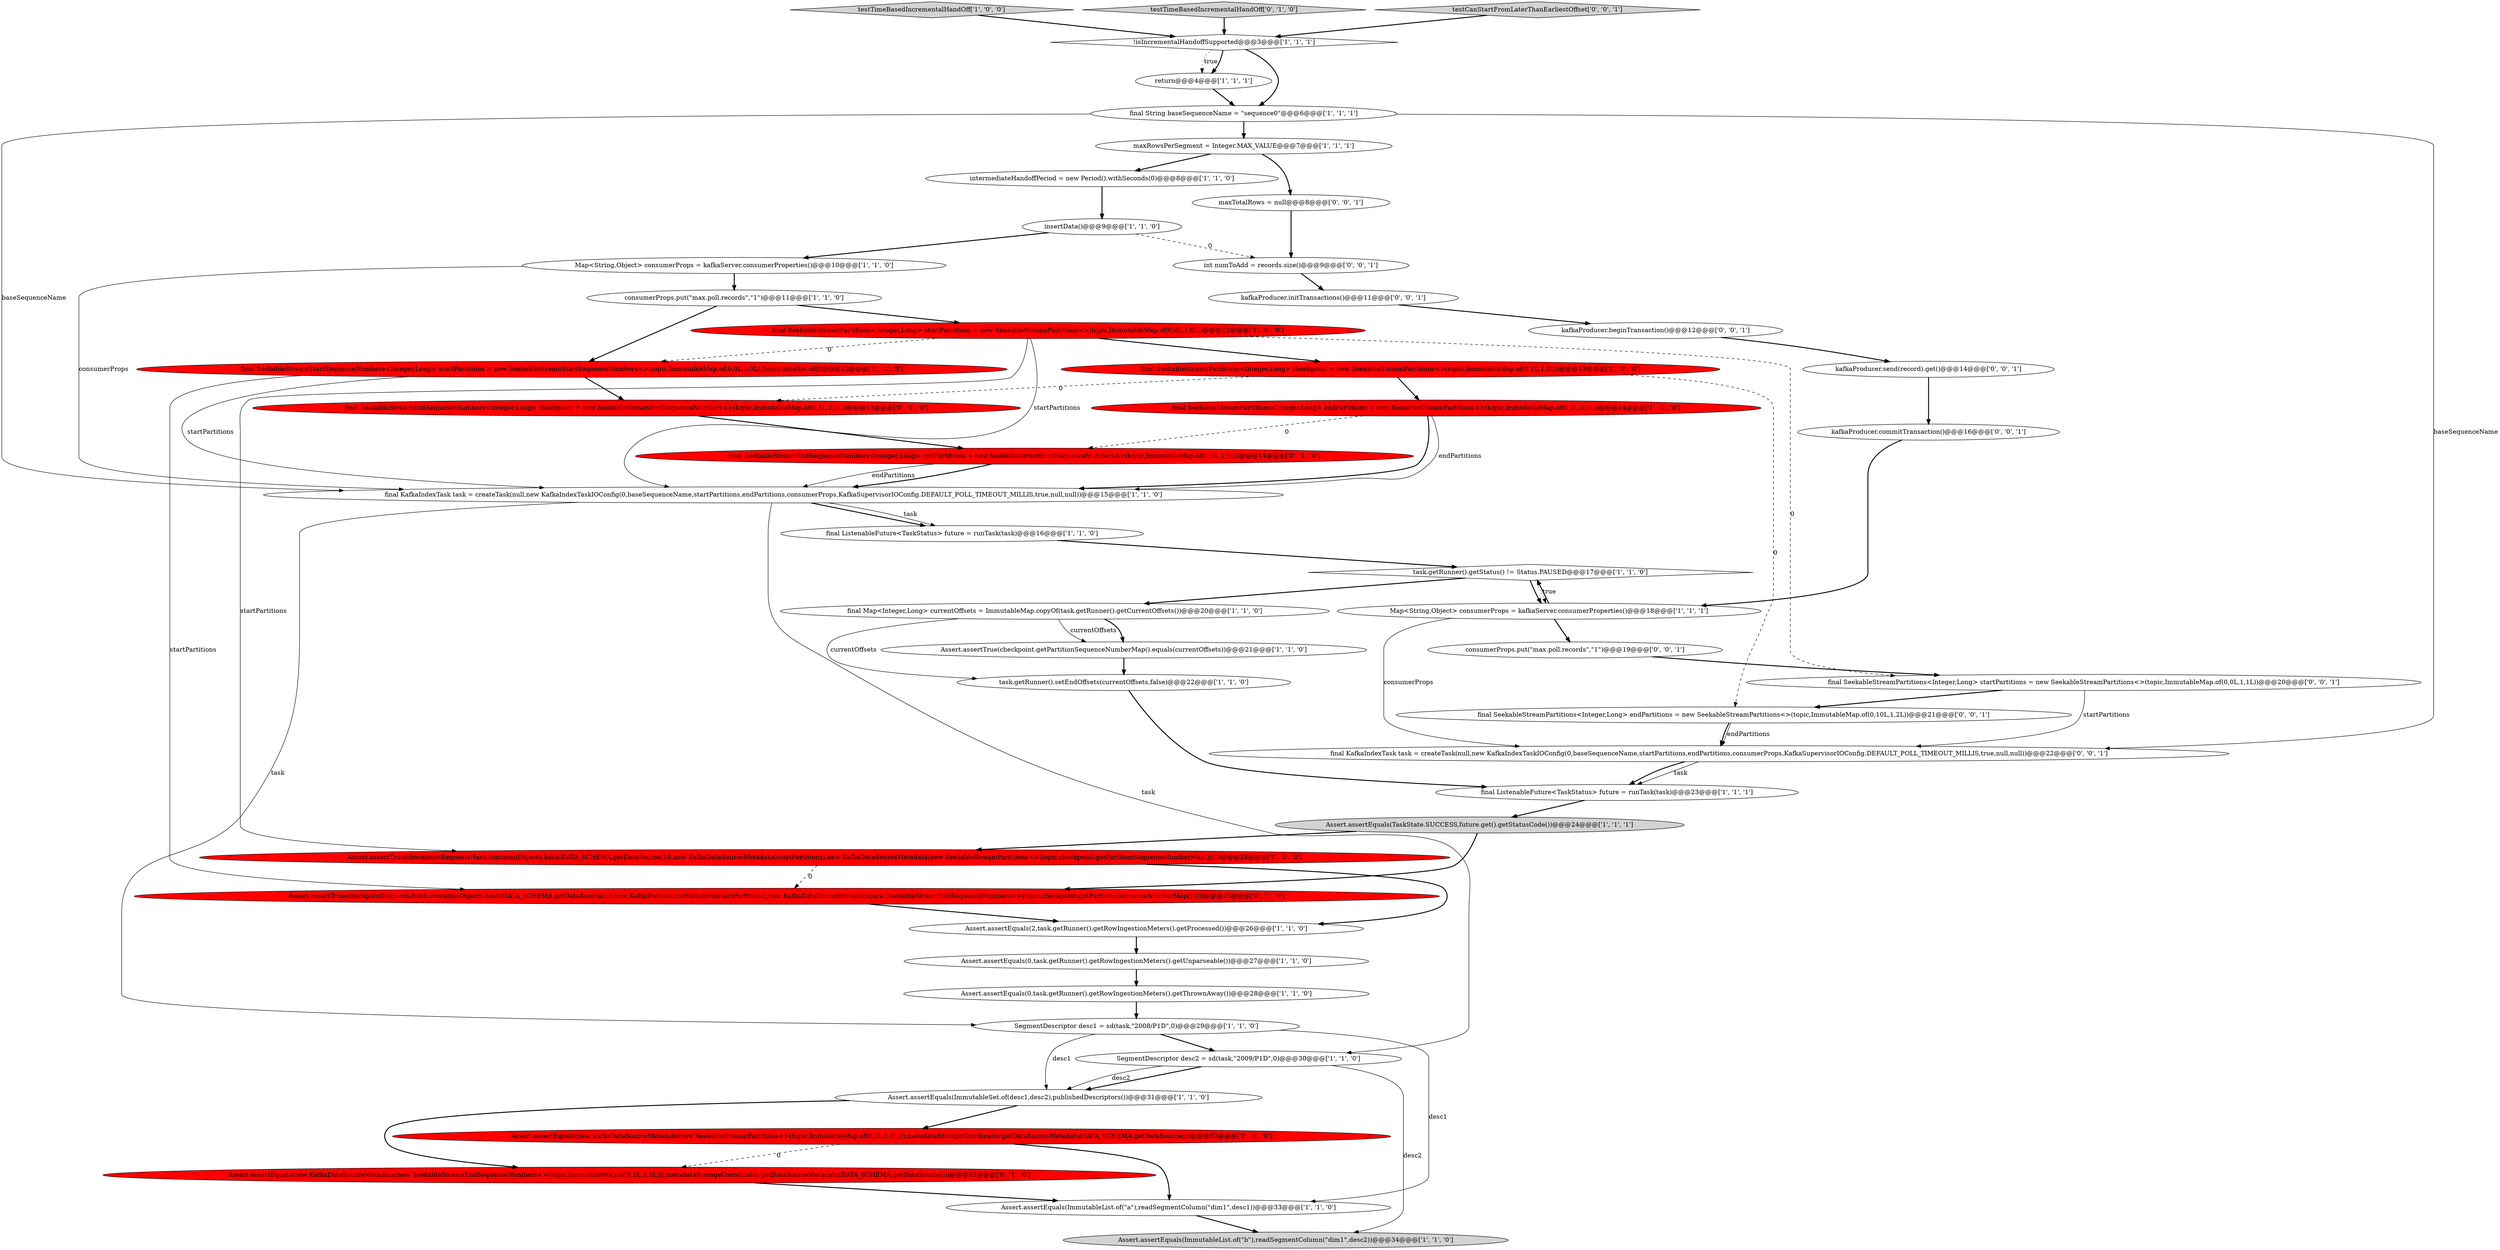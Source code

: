 digraph {
27 [style = filled, label = "return@@@4@@@['1', '1', '1']", fillcolor = white, shape = ellipse image = "AAA0AAABBB1BBB"];
26 [style = filled, label = "Assert.assertEquals(ImmutableSet.of(desc1,desc2),publishedDescriptors())@@@31@@@['1', '1', '0']", fillcolor = white, shape = ellipse image = "AAA0AAABBB1BBB"];
15 [style = filled, label = "testTimeBasedIncrementalHandOff['1', '0', '0']", fillcolor = lightgray, shape = diamond image = "AAA0AAABBB1BBB"];
37 [style = filled, label = "kafkaProducer.send(record).get()@@@14@@@['0', '0', '1']", fillcolor = white, shape = ellipse image = "AAA0AAABBB3BBB"];
7 [style = filled, label = "!isIncrementalHandoffSupported@@@3@@@['1', '1', '1']", fillcolor = white, shape = diamond image = "AAA0AAABBB1BBB"];
11 [style = filled, label = "Assert.assertEquals(TaskState.SUCCESS,future.get().getStatusCode())@@@24@@@['1', '1', '1']", fillcolor = lightgray, shape = ellipse image = "AAA0AAABBB1BBB"];
16 [style = filled, label = "final KafkaIndexTask task = createTask(null,new KafkaIndexTaskIOConfig(0,baseSequenceName,startPartitions,endPartitions,consumerProps,KafkaSupervisorIOConfig.DEFAULT_POLL_TIMEOUT_MILLIS,true,null,null))@@@15@@@['1', '1', '0']", fillcolor = white, shape = ellipse image = "AAA0AAABBB1BBB"];
23 [style = filled, label = "final SeekableStreamPartitions<Integer,Long> checkpoint = new SeekableStreamPartitions<>(topic,ImmutableMap.of(0,1L,1,0L))@@@13@@@['1', '0', '0']", fillcolor = red, shape = ellipse image = "AAA1AAABBB1BBB"];
25 [style = filled, label = "consumerProps.put(\"max.poll.records\",\"1\")@@@11@@@['1', '1', '0']", fillcolor = white, shape = ellipse image = "AAA0AAABBB1BBB"];
4 [style = filled, label = "final SeekableStreamPartitions<Integer,Long> startPartitions = new SeekableStreamPartitions<>(topic,ImmutableMap.of(0,0L,1,0L))@@@12@@@['1', '0', '0']", fillcolor = red, shape = ellipse image = "AAA1AAABBB1BBB"];
18 [style = filled, label = "Assert.assertTrue(checkpointRequestsHash.contains(Objects.hash(DATA_SCHEMA.getDataSource(),0,new KafkaDataSourceMetadata(startPartitions),new KafkaDataSourceMetadata(new SeekableStreamPartitions<>(topic,checkpoint.getPartitionSequenceNumberMap())))))@@@25@@@['1', '0', '0']", fillcolor = red, shape = ellipse image = "AAA1AAABBB1BBB"];
6 [style = filled, label = "final ListenableFuture<TaskStatus> future = runTask(task)@@@23@@@['1', '1', '1']", fillcolor = white, shape = ellipse image = "AAA0AAABBB1BBB"];
17 [style = filled, label = "final ListenableFuture<TaskStatus> future = runTask(task)@@@16@@@['1', '1', '0']", fillcolor = white, shape = ellipse image = "AAA0AAABBB1BBB"];
29 [style = filled, label = "Assert.assertEquals(0,task.getRunner().getRowIngestionMeters().getUnparseable())@@@27@@@['1', '1', '0']", fillcolor = white, shape = ellipse image = "AAA0AAABBB1BBB"];
31 [style = filled, label = "Assert.assertTrue(checkpointRequestsHash.contains(Objects.hash(DATA_SCHEMA.getDataSource(),0,new KafkaDataSourceMetadata(startPartitions),new KafkaDataSourceMetadata(new SeekableStreamEndSequenceNumbers<>(topic,checkpoint.getPartitionSequenceNumberMap())))))@@@25@@@['0', '1', '0']", fillcolor = red, shape = ellipse image = "AAA1AAABBB2BBB"];
35 [style = filled, label = "final SeekableStreamEndSequenceNumbers<Integer,Long> checkpoint = new SeekableStreamEndSequenceNumbers<>(topic,ImmutableMap.of(0,1L,1,0L))@@@13@@@['0', '1', '0']", fillcolor = red, shape = ellipse image = "AAA1AAABBB2BBB"];
28 [style = filled, label = "SegmentDescriptor desc1 = sd(task,\"2008/P1D\",0)@@@29@@@['1', '1', '0']", fillcolor = white, shape = ellipse image = "AAA0AAABBB1BBB"];
30 [style = filled, label = "Assert.assertEquals(2,task.getRunner().getRowIngestionMeters().getProcessed())@@@26@@@['1', '1', '0']", fillcolor = white, shape = ellipse image = "AAA0AAABBB1BBB"];
46 [style = filled, label = "maxTotalRows = null@@@8@@@['0', '0', '1']", fillcolor = white, shape = ellipse image = "AAA0AAABBB3BBB"];
24 [style = filled, label = "task.getRunner().getStatus() != Status.PAUSED@@@17@@@['1', '1', '0']", fillcolor = white, shape = diamond image = "AAA0AAABBB1BBB"];
33 [style = filled, label = "testTimeBasedIncrementalHandOff['0', '1', '0']", fillcolor = lightgray, shape = diamond image = "AAA0AAABBB2BBB"];
44 [style = filled, label = "int numToAdd = records.size()@@@9@@@['0', '0', '1']", fillcolor = white, shape = ellipse image = "AAA0AAABBB3BBB"];
2 [style = filled, label = "intermediateHandoffPeriod = new Period().withSeconds(0)@@@8@@@['1', '1', '0']", fillcolor = white, shape = ellipse image = "AAA0AAABBB1BBB"];
12 [style = filled, label = "Assert.assertEquals(new KafkaDataSourceMetadata(new SeekableStreamPartitions<>(topic,ImmutableMap.of(0,2L,1,0L))),metadataStorageCoordinator.getDataSourceMetadata(DATA_SCHEMA.getDataSource()))@@@32@@@['1', '0', '0']", fillcolor = red, shape = ellipse image = "AAA1AAABBB1BBB"];
10 [style = filled, label = "Assert.assertEquals(ImmutableList.of(\"b\"),readSegmentColumn(\"dim1\",desc2))@@@34@@@['1', '1', '0']", fillcolor = lightgray, shape = ellipse image = "AAA0AAABBB1BBB"];
3 [style = filled, label = "Assert.assertTrue(checkpoint.getPartitionSequenceNumberMap().equals(currentOffsets))@@@21@@@['1', '1', '0']", fillcolor = white, shape = ellipse image = "AAA0AAABBB1BBB"];
9 [style = filled, label = "insertData()@@@9@@@['1', '1', '0']", fillcolor = white, shape = ellipse image = "AAA0AAABBB1BBB"];
45 [style = filled, label = "final SeekableStreamPartitions<Integer,Long> startPartitions = new SeekableStreamPartitions<>(topic,ImmutableMap.of(0,0L,1,1L))@@@20@@@['0', '0', '1']", fillcolor = white, shape = ellipse image = "AAA0AAABBB3BBB"];
40 [style = filled, label = "kafkaProducer.initTransactions()@@@11@@@['0', '0', '1']", fillcolor = white, shape = ellipse image = "AAA0AAABBB3BBB"];
42 [style = filled, label = "testCanStartFromLaterThanEarliestOffset['0', '0', '1']", fillcolor = lightgray, shape = diamond image = "AAA0AAABBB3BBB"];
1 [style = filled, label = "maxRowsPerSegment = Integer.MAX_VALUE@@@7@@@['1', '1', '1']", fillcolor = white, shape = ellipse image = "AAA0AAABBB1BBB"];
8 [style = filled, label = "Assert.assertEquals(0,task.getRunner().getRowIngestionMeters().getThrownAway())@@@28@@@['1', '1', '0']", fillcolor = white, shape = ellipse image = "AAA0AAABBB1BBB"];
21 [style = filled, label = "task.getRunner().setEndOffsets(currentOffsets,false)@@@22@@@['1', '1', '0']", fillcolor = white, shape = ellipse image = "AAA0AAABBB1BBB"];
39 [style = filled, label = "final KafkaIndexTask task = createTask(null,new KafkaIndexTaskIOConfig(0,baseSequenceName,startPartitions,endPartitions,consumerProps,KafkaSupervisorIOConfig.DEFAULT_POLL_TIMEOUT_MILLIS,true,null,null))@@@22@@@['0', '0', '1']", fillcolor = white, shape = ellipse image = "AAA0AAABBB3BBB"];
41 [style = filled, label = "kafkaProducer.beginTransaction()@@@12@@@['0', '0', '1']", fillcolor = white, shape = ellipse image = "AAA0AAABBB3BBB"];
34 [style = filled, label = "final SeekableStreamStartSequenceNumbers<Integer,Long> startPartitions = new SeekableStreamStartSequenceNumbers<>(topic,ImmutableMap.of(0,0L,1,0L),ImmutableSet.of())@@@12@@@['0', '1', '0']", fillcolor = red, shape = ellipse image = "AAA1AAABBB2BBB"];
32 [style = filled, label = "Assert.assertEquals(new KafkaDataSourceMetadata(new SeekableStreamEndSequenceNumbers<>(topic,ImmutableMap.of(0,2L,1,0L))),metadataStorageCoordinator.getDataSourceMetadata(DATA_SCHEMA.getDataSource()))@@@32@@@['0', '1', '0']", fillcolor = red, shape = ellipse image = "AAA1AAABBB2BBB"];
19 [style = filled, label = "Assert.assertEquals(ImmutableList.of(\"a\"),readSegmentColumn(\"dim1\",desc1))@@@33@@@['1', '1', '0']", fillcolor = white, shape = ellipse image = "AAA0AAABBB1BBB"];
38 [style = filled, label = "consumerProps.put(\"max.poll.records\",\"1\")@@@19@@@['0', '0', '1']", fillcolor = white, shape = ellipse image = "AAA0AAABBB3BBB"];
22 [style = filled, label = "Map<String,Object> consumerProps = kafkaServer.consumerProperties()@@@10@@@['1', '1', '0']", fillcolor = white, shape = ellipse image = "AAA0AAABBB1BBB"];
0 [style = filled, label = "final String baseSequenceName = \"sequence0\"@@@6@@@['1', '1', '1']", fillcolor = white, shape = ellipse image = "AAA0AAABBB1BBB"];
47 [style = filled, label = "final SeekableStreamPartitions<Integer,Long> endPartitions = new SeekableStreamPartitions<>(topic,ImmutableMap.of(0,10L,1,2L))@@@21@@@['0', '0', '1']", fillcolor = white, shape = ellipse image = "AAA0AAABBB3BBB"];
20 [style = filled, label = "final SeekableStreamPartitions<Integer,Long> endPartitions = new SeekableStreamPartitions<>(topic,ImmutableMap.of(0,2L,1,0L))@@@14@@@['1', '0', '0']", fillcolor = red, shape = ellipse image = "AAA1AAABBB1BBB"];
43 [style = filled, label = "kafkaProducer.commitTransaction()@@@16@@@['0', '0', '1']", fillcolor = white, shape = ellipse image = "AAA0AAABBB3BBB"];
14 [style = filled, label = "Map<String,Object> consumerProps = kafkaServer.consumerProperties()@@@18@@@['1', '1', '1']", fillcolor = white, shape = ellipse image = "AAA0AAABBB1BBB"];
5 [style = filled, label = "SegmentDescriptor desc2 = sd(task,\"2009/P1D\",0)@@@30@@@['1', '1', '0']", fillcolor = white, shape = ellipse image = "AAA0AAABBB1BBB"];
13 [style = filled, label = "final Map<Integer,Long> currentOffsets = ImmutableMap.copyOf(task.getRunner().getCurrentOffsets())@@@20@@@['1', '1', '0']", fillcolor = white, shape = ellipse image = "AAA0AAABBB1BBB"];
36 [style = filled, label = "final SeekableStreamEndSequenceNumbers<Integer,Long> endPartitions = new SeekableStreamEndSequenceNumbers<>(topic,ImmutableMap.of(0,2L,1,0L))@@@14@@@['0', '1', '0']", fillcolor = red, shape = ellipse image = "AAA1AAABBB2BBB"];
14->24 [style = bold, label=""];
39->6 [style = solid, label="task"];
25->34 [style = bold, label=""];
13->3 [style = solid, label="currentOffsets"];
18->30 [style = bold, label=""];
39->6 [style = bold, label=""];
47->39 [style = solid, label="endPartitions"];
30->29 [style = bold, label=""];
1->46 [style = bold, label=""];
34->16 [style = solid, label="startPartitions"];
26->12 [style = bold, label=""];
37->43 [style = bold, label=""];
20->16 [style = bold, label=""];
6->11 [style = bold, label=""];
28->26 [style = solid, label="desc1"];
31->30 [style = bold, label=""];
7->27 [style = dotted, label="true"];
33->7 [style = bold, label=""];
16->28 [style = solid, label="task"];
22->25 [style = bold, label=""];
8->28 [style = bold, label=""];
28->5 [style = bold, label=""];
34->31 [style = solid, label="startPartitions"];
26->32 [style = bold, label=""];
27->0 [style = bold, label=""];
14->39 [style = solid, label="consumerProps"];
41->37 [style = bold, label=""];
23->35 [style = dashed, label="0"];
14->38 [style = bold, label=""];
7->0 [style = bold, label=""];
38->45 [style = bold, label=""];
4->18 [style = solid, label="startPartitions"];
2->9 [style = bold, label=""];
16->17 [style = bold, label=""];
47->39 [style = bold, label=""];
5->10 [style = solid, label="desc2"];
11->18 [style = bold, label=""];
28->19 [style = solid, label="desc1"];
36->16 [style = solid, label="endPartitions"];
4->34 [style = dashed, label="0"];
36->16 [style = bold, label=""];
42->7 [style = bold, label=""];
34->35 [style = bold, label=""];
18->31 [style = dashed, label="0"];
4->23 [style = bold, label=""];
24->13 [style = bold, label=""];
9->22 [style = bold, label=""];
46->44 [style = bold, label=""];
13->21 [style = solid, label="currentOffsets"];
23->20 [style = bold, label=""];
0->39 [style = solid, label="baseSequenceName"];
22->16 [style = solid, label="consumerProps"];
12->32 [style = dashed, label="0"];
5->26 [style = bold, label=""];
19->10 [style = bold, label=""];
4->16 [style = solid, label="startPartitions"];
32->19 [style = bold, label=""];
4->45 [style = dashed, label="0"];
11->31 [style = bold, label=""];
43->14 [style = bold, label=""];
9->44 [style = dashed, label="0"];
0->1 [style = bold, label=""];
20->16 [style = solid, label="endPartitions"];
3->21 [style = bold, label=""];
1->2 [style = bold, label=""];
5->26 [style = solid, label="desc2"];
45->39 [style = solid, label="startPartitions"];
29->8 [style = bold, label=""];
24->14 [style = dotted, label="true"];
15->7 [style = bold, label=""];
21->6 [style = bold, label=""];
16->17 [style = solid, label="task"];
44->40 [style = bold, label=""];
25->4 [style = bold, label=""];
0->16 [style = solid, label="baseSequenceName"];
24->14 [style = bold, label=""];
17->24 [style = bold, label=""];
23->47 [style = dashed, label="0"];
13->3 [style = bold, label=""];
20->36 [style = dashed, label="0"];
16->5 [style = solid, label="task"];
40->41 [style = bold, label=""];
45->47 [style = bold, label=""];
7->27 [style = bold, label=""];
35->36 [style = bold, label=""];
12->19 [style = bold, label=""];
}
